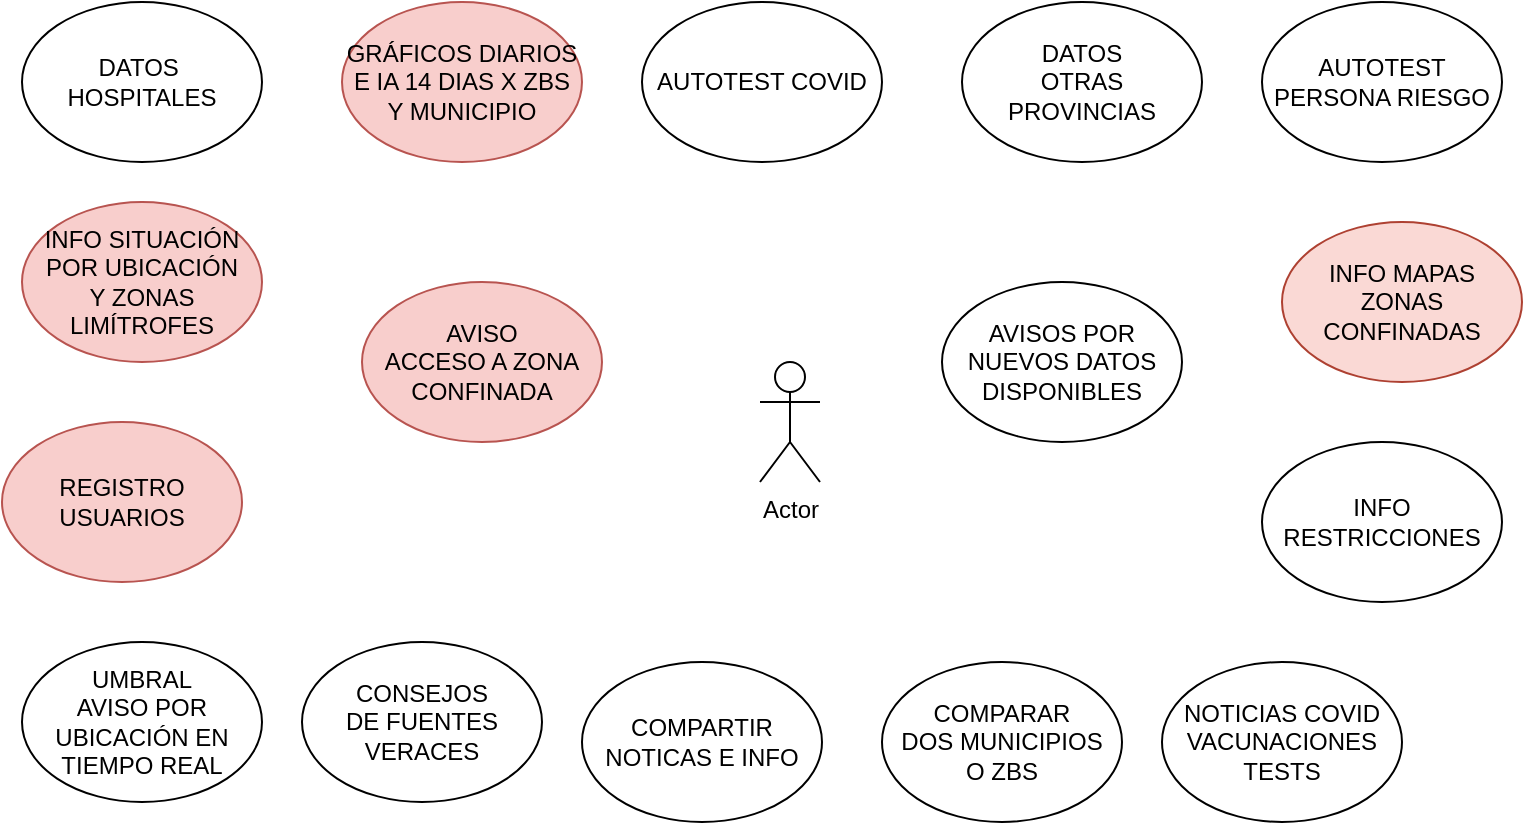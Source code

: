<mxfile version="14.0.1" type="github" pages="2">
  <diagram id="kGgm0rc9r7dIhpRuU6s-" name="Page-1">
    <mxGraphModel dx="890" dy="644" grid="1" gridSize="10" guides="1" tooltips="1" connect="1" arrows="1" fold="1" page="1" pageScale="1" pageWidth="1169" pageHeight="827" math="0" shadow="0">
      <root>
        <mxCell id="0" />
        <mxCell id="1" parent="0" />
        <mxCell id="JscMi7YcjsFtBkoVMXXN-1" value="GRÁFICOS DIARIOS&lt;br&gt;E IA 14 DIAS X ZBS&lt;br&gt;Y MUNICIPIO" style="ellipse;whiteSpace=wrap;html=1;fillColor=#f8cecc;strokeColor=#b85450;" parent="1" vertex="1">
          <mxGeometry x="240" y="130" width="120" height="80" as="geometry" />
        </mxCell>
        <mxCell id="JscMi7YcjsFtBkoVMXXN-2" value="Actor" style="shape=umlActor;verticalLabelPosition=bottom;verticalAlign=top;html=1;outlineConnect=0;" parent="1" vertex="1">
          <mxGeometry x="449" y="310" width="30" height="60" as="geometry" />
        </mxCell>
        <mxCell id="JscMi7YcjsFtBkoVMXXN-3" value="DATOS&amp;nbsp;&lt;br&gt;HOSPITALES" style="ellipse;whiteSpace=wrap;html=1;" parent="1" vertex="1">
          <mxGeometry x="80" y="130" width="120" height="80" as="geometry" />
        </mxCell>
        <mxCell id="JscMi7YcjsFtBkoVMXXN-4" value="DATOS&lt;br&gt;OTRAS&lt;br&gt;PROVINCIAS" style="ellipse;whiteSpace=wrap;html=1;" parent="1" vertex="1">
          <mxGeometry x="550" y="130" width="120" height="80" as="geometry" />
        </mxCell>
        <mxCell id="JscMi7YcjsFtBkoVMXXN-5" value="INFO SITUACIÓN&lt;br&gt;POR UBICACIÓN&lt;br&gt;Y ZONAS LIMÍTROFES" style="ellipse;whiteSpace=wrap;html=1;fillColor=#f8cecc;strokeColor=#b85450;" parent="1" vertex="1">
          <mxGeometry x="80" y="230" width="120" height="80" as="geometry" />
        </mxCell>
        <mxCell id="JscMi7YcjsFtBkoVMXXN-6" value="UMBRAL&lt;br&gt;AVISO POR UBICACIÓN EN TIEMPO REAL" style="ellipse;whiteSpace=wrap;html=1;" parent="1" vertex="1">
          <mxGeometry x="80" y="450" width="120" height="80" as="geometry" />
        </mxCell>
        <mxCell id="JscMi7YcjsFtBkoVMXXN-7" value="AVISO&lt;br&gt;ACCESO A ZONA&lt;br&gt;CONFINADA" style="ellipse;whiteSpace=wrap;html=1;fillColor=#f8cecc;strokeColor=#b85450;" parent="1" vertex="1">
          <mxGeometry x="250" y="270" width="120" height="80" as="geometry" />
        </mxCell>
        <mxCell id="JscMi7YcjsFtBkoVMXXN-8" value="NOTICIAS COVID&lt;br&gt;VACUNACIONES&lt;br&gt;TESTS" style="ellipse;whiteSpace=wrap;html=1;" parent="1" vertex="1">
          <mxGeometry x="650" y="460" width="120" height="80" as="geometry" />
        </mxCell>
        <mxCell id="JscMi7YcjsFtBkoVMXXN-9" value="INFO MAPAS&lt;br&gt;ZONAS CONFINADAS" style="ellipse;whiteSpace=wrap;html=1;fillColor=#fad9d5;strokeColor=#ae4132;" parent="1" vertex="1">
          <mxGeometry x="710" y="240" width="120" height="80" as="geometry" />
        </mxCell>
        <mxCell id="JscMi7YcjsFtBkoVMXXN-10" value="INFO RESTRICCIONES" style="ellipse;whiteSpace=wrap;html=1;" parent="1" vertex="1">
          <mxGeometry x="700" y="350" width="120" height="80" as="geometry" />
        </mxCell>
        <mxCell id="JscMi7YcjsFtBkoVMXXN-11" value="AVISOS POR NUEVOS DATOS&lt;br&gt;DISPONIBLES" style="ellipse;whiteSpace=wrap;html=1;" parent="1" vertex="1">
          <mxGeometry x="540" y="270" width="120" height="80" as="geometry" />
        </mxCell>
        <mxCell id="JscMi7YcjsFtBkoVMXXN-12" value="REGISTRO&lt;br&gt;USUARIOS" style="ellipse;whiteSpace=wrap;html=1;fillColor=#f8cecc;strokeColor=#b85450;" parent="1" vertex="1">
          <mxGeometry x="70" y="340" width="120" height="80" as="geometry" />
        </mxCell>
        <mxCell id="JscMi7YcjsFtBkoVMXXN-13" value="CONSEJOS&lt;br&gt;DE FUENTES&lt;br&gt;VERACES" style="ellipse;whiteSpace=wrap;html=1;" parent="1" vertex="1">
          <mxGeometry x="220" y="450" width="120" height="80" as="geometry" />
        </mxCell>
        <mxCell id="JscMi7YcjsFtBkoVMXXN-14" value="COMPARAR&lt;br&gt;DOS MUNICIPIOS&lt;br&gt;O ZBS" style="ellipse;whiteSpace=wrap;html=1;" parent="1" vertex="1">
          <mxGeometry x="510" y="460" width="120" height="80" as="geometry" />
        </mxCell>
        <mxCell id="JscMi7YcjsFtBkoVMXXN-15" value="AUTOTEST COVID" style="ellipse;whiteSpace=wrap;html=1;" parent="1" vertex="1">
          <mxGeometry x="390" y="130" width="120" height="80" as="geometry" />
        </mxCell>
        <mxCell id="JscMi7YcjsFtBkoVMXXN-16" value="AUTOTEST&lt;br&gt;PERSONA RIESGO" style="ellipse;whiteSpace=wrap;html=1;" parent="1" vertex="1">
          <mxGeometry x="700" y="130" width="120" height="80" as="geometry" />
        </mxCell>
        <mxCell id="JscMi7YcjsFtBkoVMXXN-17" value="COMPARTIR NOTICAS E INFO" style="ellipse;whiteSpace=wrap;html=1;" parent="1" vertex="1">
          <mxGeometry x="360" y="460" width="120" height="80" as="geometry" />
        </mxCell>
      </root>
    </mxGraphModel>
  </diagram>
  <diagram id="RPtE21PUC1exz2yxRRUC" name="Page-2">
    <mxGraphModel dx="1483" dy="1073" grid="1" gridSize="10" guides="1" tooltips="1" connect="1" arrows="1" fold="1" page="1" pageScale="1" pageWidth="3300" pageHeight="2339" math="0" shadow="0">
      <root>
        <mxCell id="OlMIbsiVW6oPBDrXH5Tw-0" />
        <mxCell id="OlMIbsiVW6oPBDrXH5Tw-1" parent="OlMIbsiVW6oPBDrXH5Tw-0" />
        <mxCell id="OlMIbsiVW6oPBDrXH5Tw-2" value="" style="verticalLabelPosition=bottom;html=1;verticalAlign=top;align=center;strokeColor=#314354;shape=mxgraph.azure.mobile;pointerEvents=1;fontColor=#ffffff;fillColor=#1A1A1A;" parent="OlMIbsiVW6oPBDrXH5Tw-1" vertex="1">
          <mxGeometry x="170" y="10" width="360" height="620" as="geometry" />
        </mxCell>
        <mxCell id="Dg3rrYM_9BdTxn16ebrU-0" value="REGISTRO DE USUARIO" style="rounded=1;whiteSpace=wrap;html=1;fillColor=#b1ddf0;strokeColor=#10739e;" parent="OlMIbsiVW6oPBDrXH5Tw-1" vertex="1">
          <mxGeometry x="270" y="200" width="180" height="280" as="geometry" />
        </mxCell>
        <mxCell id="Dg3rrYM_9BdTxn16ebrU-1" value="COVID MADRID" style="shape=process;whiteSpace=wrap;html=1;backgroundOutline=1;fillColor=#d5e8d4;gradientColor=#97d077;strokeColor=#82b366;" parent="OlMIbsiVW6oPBDrXH5Tw-1" vertex="1">
          <mxGeometry x="250" y="100" width="210" height="70" as="geometry" />
        </mxCell>
        <mxCell id="Dg3rrYM_9BdTxn16ebrU-2" value="" style="verticalLabelPosition=bottom;html=1;verticalAlign=top;align=center;strokeColor=#314354;shape=mxgraph.azure.mobile;pointerEvents=1;fontColor=#ffffff;fillColor=#1A1A1A;" parent="OlMIbsiVW6oPBDrXH5Tw-1" vertex="1">
          <mxGeometry x="560" y="10" width="360" height="620" as="geometry" />
        </mxCell>
        <mxCell id="A7gMZSgCBsvUfOYuVYUs-52" style="edgeStyle=orthogonalEdgeStyle;rounded=0;orthogonalLoop=1;jettySize=auto;html=1;strokeWidth=2;startArrow=classic;startFill=1;" edge="1" parent="OlMIbsiVW6oPBDrXH5Tw-1" source="vF9qlU6d9cuq_KfEYlHT-0" target="A7gMZSgCBsvUfOYuVYUs-6">
          <mxGeometry relative="1" as="geometry">
            <Array as="points">
              <mxPoint x="1090" y="185" />
              <mxPoint x="1090" y="330" />
            </Array>
          </mxGeometry>
        </mxCell>
        <mxCell id="vF9qlU6d9cuq_KfEYlHT-0" value="&amp;nbsp;&amp;nbsp;&amp;nbsp;&amp;nbsp;&amp;nbsp; Datos 14 dias municipio" style="rounded=1;whiteSpace=wrap;html=1;fillColor=#fff2cc;gradientColor=#ffd966;strokeColor=#d6b656;" parent="OlMIbsiVW6oPBDrXH5Tw-1" vertex="1">
          <mxGeometry x="620" y="160" width="240" height="50" as="geometry" />
        </mxCell>
        <mxCell id="A7gMZSgCBsvUfOYuVYUs-68" style="edgeStyle=orthogonalEdgeStyle;rounded=0;orthogonalLoop=1;jettySize=auto;html=1;entryX=0;entryY=0.5;entryDx=0;entryDy=0;entryPerimeter=0;startArrow=classic;startFill=1;strokeWidth=2;" edge="1" parent="OlMIbsiVW6oPBDrXH5Tw-1" source="vF9qlU6d9cuq_KfEYlHT-1" target="A7gMZSgCBsvUfOYuVYUs-60">
          <mxGeometry relative="1" as="geometry">
            <Array as="points">
              <mxPoint x="1060" y="255" />
              <mxPoint x="1060" y="685" />
            </Array>
          </mxGeometry>
        </mxCell>
        <mxCell id="vF9qlU6d9cuq_KfEYlHT-1" value="Datos 14 dias zbs" style="rounded=1;whiteSpace=wrap;html=1;fillColor=#fff2cc;gradientColor=#ffd966;strokeColor=#d6b656;" parent="OlMIbsiVW6oPBDrXH5Tw-1" vertex="1">
          <mxGeometry x="620" y="230" width="240" height="50" as="geometry" />
        </mxCell>
        <mxCell id="A7gMZSgCBsvUfOYuVYUs-69" style="edgeStyle=orthogonalEdgeStyle;rounded=0;orthogonalLoop=1;jettySize=auto;html=1;entryX=0;entryY=0.5;entryDx=0;entryDy=0;entryPerimeter=0;startArrow=classic;startFill=1;strokeWidth=2;" edge="1" parent="OlMIbsiVW6oPBDrXH5Tw-1" source="vF9qlU6d9cuq_KfEYlHT-2" target="A7gMZSgCBsvUfOYuVYUs-53">
          <mxGeometry relative="1" as="geometry" />
        </mxCell>
        <mxCell id="vF9qlU6d9cuq_KfEYlHT-2" value="&amp;nbsp;&amp;nbsp;&amp;nbsp;&amp;nbsp;&amp;nbsp;&amp;nbsp;&amp;nbsp; Datos 14 dias en tu ubicacion" style="rounded=1;whiteSpace=wrap;html=1;fillColor=#fff2cc;gradientColor=#ffd966;strokeColor=#d6b656;" parent="OlMIbsiVW6oPBDrXH5Tw-1" vertex="1">
          <mxGeometry x="620" y="300" width="240" height="50" as="geometry" />
        </mxCell>
        <mxCell id="vF9qlU6d9cuq_KfEYlHT-3" value="" style="dashed=0;aspect=fixed;verticalLabelPosition=bottom;verticalAlign=top;align=center;shape=mxgraph.gmdl.gps;shadow=0;strokeWidth=2;fillColor=#1A1A1A;strokeColor=#1A1A1A;" parent="OlMIbsiVW6oPBDrXH5Tw-1" vertex="1">
          <mxGeometry x="624" y="307.5" width="35" height="35" as="geometry" />
        </mxCell>
        <mxCell id="vF9qlU6d9cuq_KfEYlHT-4" value="" style="shape=image;html=1;verticalAlign=top;verticalLabelPosition=bottom;labelBackgroundColor=#ffffff;imageAspect=0;aspect=fixed;image=https://cdn2.iconfinder.com/data/icons/essential-web-4/50/city-building-urban-office-business-128.png;fillColor=#1A1A1A;" parent="OlMIbsiVW6oPBDrXH5Tw-1" vertex="1">
          <mxGeometry x="626" y="165" width="40" height="40" as="geometry" />
        </mxCell>
        <mxCell id="vF9qlU6d9cuq_KfEYlHT-5" value="" style="shape=image;html=1;verticalAlign=top;verticalLabelPosition=bottom;labelBackgroundColor=#ffffff;imageAspect=0;aspect=fixed;image=https://cdn4.iconfinder.com/data/icons/top-search-7/128/_building_company_city_house_officel_apartment_architecture-128.png;fillColor=#1A1A1A;" parent="OlMIbsiVW6oPBDrXH5Tw-1" vertex="1">
          <mxGeometry x="624" y="235" width="40" height="40" as="geometry" />
        </mxCell>
        <mxCell id="WMNX2dSmcCLl2vi14n8p-0" value="&amp;nbsp;&amp;nbsp;&amp;nbsp;&amp;nbsp;&amp;nbsp; Informacion zonas limitrofes" style="rounded=1;whiteSpace=wrap;html=1;fillColor=#fff2cc;gradientColor=#ffd966;strokeColor=#d6b656;" parent="OlMIbsiVW6oPBDrXH5Tw-1" vertex="1">
          <mxGeometry x="620" y="375" width="240" height="50" as="geometry" />
        </mxCell>
        <mxCell id="PlJTemI5i-ZxrVOnQvcI-0" value="" style="shape=image;html=1;verticalAlign=top;verticalLabelPosition=bottom;labelBackgroundColor=#ffffff;imageAspect=0;aspect=fixed;image=https://cdn3.iconfinder.com/data/icons/UltimateGnome/128x128/actions/filefind.png;fillColor=#1A1A1A;" parent="OlMIbsiVW6oPBDrXH5Tw-1" vertex="1">
          <mxGeometry x="623" y="380" width="40" height="40" as="geometry" />
        </mxCell>
        <mxCell id="PlJTemI5i-ZxrVOnQvcI-1" value="" style="aspect=fixed;html=1;points=[];align=center;image;fontSize=12;image=img/lib/azure2/azure_stack/User_Subscriptions.svg;fillColor=#1A1A1A;" parent="OlMIbsiVW6oPBDrXH5Tw-1" vertex="1">
          <mxGeometry x="321" y="380" width="68" height="66" as="geometry" />
        </mxCell>
        <mxCell id="A7gMZSgCBsvUfOYuVYUs-0" value="&amp;nbsp; &amp;nbsp; &amp;nbsp; &amp;nbsp; &amp;nbsp;&amp;nbsp; Mapa zonas Madrid" style="rounded=1;whiteSpace=wrap;html=1;fillColor=#fff2cc;gradientColor=#ffd966;strokeColor=#d6b656;" vertex="1" parent="OlMIbsiVW6oPBDrXH5Tw-1">
          <mxGeometry x="620" y="448" width="240" height="50" as="geometry" />
        </mxCell>
        <mxCell id="A7gMZSgCBsvUfOYuVYUs-1" value="Map" style="html=1;strokeColor=none;labelPosition=center;verticalLabelPosition=middle;verticalAlign=top;align=center;fontSize=12;outlineConnect=0;spacingTop=-6;fontColor=#FFFFFF;shape=mxgraph.sitemap.map;fillColor=#1A1A1A;" vertex="1" parent="OlMIbsiVW6oPBDrXH5Tw-1">
          <mxGeometry x="624" y="453" width="68.57" height="40" as="geometry" />
        </mxCell>
        <mxCell id="A7gMZSgCBsvUfOYuVYUs-2" value="Salir" style="rounded=1;whiteSpace=wrap;html=1;strokeColor=#6F0000;fillColor=#a20025;fontColor=#ffffff;" vertex="1" parent="OlMIbsiVW6oPBDrXH5Tw-1">
          <mxGeometry x="620" y="87" width="70" height="36" as="geometry" />
        </mxCell>
        <mxCell id="A7gMZSgCBsvUfOYuVYUs-3" value="Ajustes" style="rounded=1;whiteSpace=wrap;html=1;strokeColor=#001DBC;fillColor=#0050ef;fontColor=#ffffff;" vertex="1" parent="OlMIbsiVW6oPBDrXH5Tw-1">
          <mxGeometry x="710" y="87" width="110" height="36" as="geometry" />
        </mxCell>
        <mxCell id="A7gMZSgCBsvUfOYuVYUs-5" value="" style="html=1;verticalLabelPosition=bottom;align=center;labelBackgroundColor=#ffffff;verticalAlign=top;strokeWidth=2;strokeColor=#0080F0;shadow=0;dashed=0;shape=mxgraph.ios7.icons.user;fillColor=#1A1A1A;" vertex="1" parent="OlMIbsiVW6oPBDrXH5Tw-1">
          <mxGeometry x="830" y="90" width="30" height="30" as="geometry" />
        </mxCell>
        <mxCell id="A7gMZSgCBsvUfOYuVYUs-6" value="" style="verticalLabelPosition=bottom;html=1;verticalAlign=top;align=center;strokeColor=#314354;shape=mxgraph.azure.mobile;pointerEvents=1;fontColor=#ffffff;fillColor=#1A1A1A;" vertex="1" parent="OlMIbsiVW6oPBDrXH5Tw-1">
          <mxGeometry x="1160" y="20" width="360" height="620" as="geometry" />
        </mxCell>
        <mxCell id="A7gMZSgCBsvUfOYuVYUs-9" value="Volver" style="rounded=1;whiteSpace=wrap;html=1;strokeColor=#6F0000;fillColor=#a20025;fontColor=#ffffff;" vertex="1" parent="OlMIbsiVW6oPBDrXH5Tw-1">
          <mxGeometry x="1220" y="100" width="70" height="36" as="geometry" />
        </mxCell>
        <mxCell id="A7gMZSgCBsvUfOYuVYUs-10" value="Ajustes" style="rounded=1;whiteSpace=wrap;html=1;strokeColor=#001DBC;fillColor=#0050ef;fontColor=#ffffff;" vertex="1" parent="OlMIbsiVW6oPBDrXH5Tw-1">
          <mxGeometry x="1310" y="100" width="110" height="36" as="geometry" />
        </mxCell>
        <mxCell id="A7gMZSgCBsvUfOYuVYUs-11" value="" style="html=1;verticalLabelPosition=bottom;align=center;labelBackgroundColor=#ffffff;verticalAlign=top;strokeWidth=2;strokeColor=#0080F0;shadow=0;dashed=0;shape=mxgraph.ios7.icons.user;fillColor=#1A1A1A;" vertex="1" parent="OlMIbsiVW6oPBDrXH5Tw-1">
          <mxGeometry x="1430" y="103" width="30" height="30" as="geometry" />
        </mxCell>
        <mxCell id="A7gMZSgCBsvUfOYuVYUs-50" value="" style="html=1;aspect=fixed;strokeColor=none;shadow=0;align=center;verticalAlign=top;fillColor=#3B8DF1;shape=mxgraph.gcp2.view_list" vertex="1" parent="OlMIbsiVW6oPBDrXH5Tw-1">
          <mxGeometry x="1220" y="210" width="230.85" height="285" as="geometry" />
        </mxCell>
        <mxCell id="A7gMZSgCBsvUfOYuVYUs-51" value="&lt;font style=&quot;font-size: 17px&quot;&gt;&lt;b&gt;Datos por municipio&lt;/b&gt;&lt;/font&gt;" style="text;html=1;strokeColor=none;fillColor=none;align=center;verticalAlign=middle;whiteSpace=wrap;rounded=0;" vertex="1" parent="OlMIbsiVW6oPBDrXH5Tw-1">
          <mxGeometry x="1240" y="160" width="180" height="30" as="geometry" />
        </mxCell>
        <mxCell id="A7gMZSgCBsvUfOYuVYUs-53" value="" style="verticalLabelPosition=bottom;html=1;verticalAlign=top;align=center;strokeColor=#314354;shape=mxgraph.azure.mobile;pointerEvents=1;fontColor=#ffffff;fillColor=#1A1A1A;" vertex="1" parent="OlMIbsiVW6oPBDrXH5Tw-1">
          <mxGeometry x="1160" y="730" width="360" height="620" as="geometry" />
        </mxCell>
        <mxCell id="A7gMZSgCBsvUfOYuVYUs-54" value="Volver" style="rounded=1;whiteSpace=wrap;html=1;strokeColor=#6F0000;fillColor=#a20025;fontColor=#ffffff;" vertex="1" parent="OlMIbsiVW6oPBDrXH5Tw-1">
          <mxGeometry x="1220" y="810" width="70" height="36" as="geometry" />
        </mxCell>
        <mxCell id="A7gMZSgCBsvUfOYuVYUs-55" value="Ajustes" style="rounded=1;whiteSpace=wrap;html=1;strokeColor=#001DBC;fillColor=#0050ef;fontColor=#ffffff;" vertex="1" parent="OlMIbsiVW6oPBDrXH5Tw-1">
          <mxGeometry x="1310" y="810" width="110" height="36" as="geometry" />
        </mxCell>
        <mxCell id="A7gMZSgCBsvUfOYuVYUs-56" value="" style="html=1;verticalLabelPosition=bottom;align=center;labelBackgroundColor=#ffffff;verticalAlign=top;strokeWidth=2;strokeColor=#0080F0;shadow=0;dashed=0;shape=mxgraph.ios7.icons.user;fillColor=#1A1A1A;" vertex="1" parent="OlMIbsiVW6oPBDrXH5Tw-1">
          <mxGeometry x="1430" y="813" width="30" height="30" as="geometry" />
        </mxCell>
        <mxCell id="A7gMZSgCBsvUfOYuVYUs-57" value="" style="html=1;aspect=fixed;strokeColor=none;shadow=0;align=center;verticalAlign=top;fillColor=#3B8DF1;shape=mxgraph.gcp2.view_list" vertex="1" parent="OlMIbsiVW6oPBDrXH5Tw-1">
          <mxGeometry x="1220" y="920" width="230.85" height="285" as="geometry" />
        </mxCell>
        <mxCell id="A7gMZSgCBsvUfOYuVYUs-58" value="&lt;font style=&quot;font-size: 17px&quot;&gt;&lt;b&gt;Datos por ubicacion actual&lt;br&gt;&lt;/b&gt;&lt;/font&gt;" style="text;html=1;strokeColor=none;fillColor=none;align=center;verticalAlign=middle;whiteSpace=wrap;rounded=0;" vertex="1" parent="OlMIbsiVW6oPBDrXH5Tw-1">
          <mxGeometry x="1240" y="870" width="180" height="30" as="geometry" />
        </mxCell>
        <mxCell id="A7gMZSgCBsvUfOYuVYUs-60" value="" style="verticalLabelPosition=bottom;html=1;verticalAlign=top;align=center;strokeColor=#314354;shape=mxgraph.azure.mobile;pointerEvents=1;fontColor=#ffffff;fillColor=#1A1A1A;" vertex="1" parent="OlMIbsiVW6oPBDrXH5Tw-1">
          <mxGeometry x="1630" y="375" width="360" height="620" as="geometry" />
        </mxCell>
        <mxCell id="A7gMZSgCBsvUfOYuVYUs-61" value="Volver" style="rounded=1;whiteSpace=wrap;html=1;strokeColor=#6F0000;fillColor=#a20025;fontColor=#ffffff;" vertex="1" parent="OlMIbsiVW6oPBDrXH5Tw-1">
          <mxGeometry x="1690" y="455" width="70" height="36" as="geometry" />
        </mxCell>
        <mxCell id="A7gMZSgCBsvUfOYuVYUs-62" value="Ajustes" style="rounded=1;whiteSpace=wrap;html=1;strokeColor=#001DBC;fillColor=#0050ef;fontColor=#ffffff;" vertex="1" parent="OlMIbsiVW6oPBDrXH5Tw-1">
          <mxGeometry x="1780" y="455" width="110" height="36" as="geometry" />
        </mxCell>
        <mxCell id="A7gMZSgCBsvUfOYuVYUs-63" value="" style="html=1;verticalLabelPosition=bottom;align=center;labelBackgroundColor=#ffffff;verticalAlign=top;strokeWidth=2;strokeColor=#0080F0;shadow=0;dashed=0;shape=mxgraph.ios7.icons.user;fillColor=#1A1A1A;" vertex="1" parent="OlMIbsiVW6oPBDrXH5Tw-1">
          <mxGeometry x="1900" y="458" width="30" height="30" as="geometry" />
        </mxCell>
        <mxCell id="A7gMZSgCBsvUfOYuVYUs-64" value="" style="html=1;aspect=fixed;strokeColor=none;shadow=0;align=center;verticalAlign=top;fillColor=#3B8DF1;shape=mxgraph.gcp2.view_list" vertex="1" parent="OlMIbsiVW6oPBDrXH5Tw-1">
          <mxGeometry x="1690" y="565" width="230.85" height="285" as="geometry" />
        </mxCell>
        <mxCell id="A7gMZSgCBsvUfOYuVYUs-65" value="&lt;font style=&quot;font-size: 17px&quot;&gt;&lt;b&gt;Datos por zbs&lt;br&gt;&lt;/b&gt;&lt;/font&gt;" style="text;html=1;strokeColor=none;fillColor=none;align=center;verticalAlign=middle;whiteSpace=wrap;rounded=0;" vertex="1" parent="OlMIbsiVW6oPBDrXH5Tw-1">
          <mxGeometry x="1710" y="515" width="180" height="30" as="geometry" />
        </mxCell>
        <mxCell id="A7gMZSgCBsvUfOYuVYUs-70" value="" style="verticalLabelPosition=bottom;html=1;verticalAlign=top;align=center;strokeColor=#314354;shape=mxgraph.azure.mobile;pointerEvents=1;fontColor=#ffffff;fillColor=#1A1A1A;" vertex="1" parent="OlMIbsiVW6oPBDrXH5Tw-1">
          <mxGeometry x="600" y="720" width="360" height="620" as="geometry" />
        </mxCell>
        <mxCell id="A7gMZSgCBsvUfOYuVYUs-71" value="Volver" style="rounded=1;whiteSpace=wrap;html=1;strokeColor=#6F0000;fillColor=#a20025;fontColor=#ffffff;" vertex="1" parent="OlMIbsiVW6oPBDrXH5Tw-1">
          <mxGeometry x="660" y="800" width="70" height="36" as="geometry" />
        </mxCell>
        <mxCell id="A7gMZSgCBsvUfOYuVYUs-72" value="Ajustes" style="rounded=1;whiteSpace=wrap;html=1;strokeColor=#001DBC;fillColor=#0050ef;fontColor=#ffffff;" vertex="1" parent="OlMIbsiVW6oPBDrXH5Tw-1">
          <mxGeometry x="750" y="800" width="110" height="36" as="geometry" />
        </mxCell>
        <mxCell id="A7gMZSgCBsvUfOYuVYUs-73" value="" style="html=1;verticalLabelPosition=bottom;align=center;labelBackgroundColor=#ffffff;verticalAlign=top;strokeWidth=2;strokeColor=#0080F0;shadow=0;dashed=0;shape=mxgraph.ios7.icons.user;fillColor=#1A1A1A;" vertex="1" parent="OlMIbsiVW6oPBDrXH5Tw-1">
          <mxGeometry x="870" y="803" width="30" height="30" as="geometry" />
        </mxCell>
        <mxCell id="A7gMZSgCBsvUfOYuVYUs-76" value="&lt;font style=&quot;font-size: 17px&quot;&gt;&lt;b&gt;Informacion zonas limitrofes&lt;/b&gt;&lt;/font&gt;" style="text;html=1;strokeColor=none;fillColor=none;align=center;verticalAlign=middle;whiteSpace=wrap;rounded=0;" vertex="1" parent="OlMIbsiVW6oPBDrXH5Tw-1">
          <mxGeometry x="680" y="860" width="180" height="30" as="geometry" />
        </mxCell>
        <mxCell id="A7gMZSgCBsvUfOYuVYUs-77" value="" style="verticalLabelPosition=bottom;html=1;verticalAlign=top;align=center;strokeColor=#314354;shape=mxgraph.azure.mobile;pointerEvents=1;fontColor=#ffffff;fillColor=#1A1A1A;" vertex="1" parent="OlMIbsiVW6oPBDrXH5Tw-1">
          <mxGeometry x="130" y="720" width="360" height="620" as="geometry" />
        </mxCell>
        <mxCell id="A7gMZSgCBsvUfOYuVYUs-78" value="Volver" style="rounded=1;whiteSpace=wrap;html=1;strokeColor=#6F0000;fillColor=#a20025;fontColor=#ffffff;" vertex="1" parent="OlMIbsiVW6oPBDrXH5Tw-1">
          <mxGeometry x="190" y="800" width="70" height="36" as="geometry" />
        </mxCell>
        <mxCell id="A7gMZSgCBsvUfOYuVYUs-79" value="Ajustes" style="rounded=1;whiteSpace=wrap;html=1;strokeColor=#001DBC;fillColor=#0050ef;fontColor=#ffffff;" vertex="1" parent="OlMIbsiVW6oPBDrXH5Tw-1">
          <mxGeometry x="280" y="800" width="110" height="36" as="geometry" />
        </mxCell>
        <mxCell id="A7gMZSgCBsvUfOYuVYUs-80" value="" style="html=1;verticalLabelPosition=bottom;align=center;labelBackgroundColor=#ffffff;verticalAlign=top;strokeWidth=2;strokeColor=#0080F0;shadow=0;dashed=0;shape=mxgraph.ios7.icons.user;fillColor=#1A1A1A;" vertex="1" parent="OlMIbsiVW6oPBDrXH5Tw-1">
          <mxGeometry x="400" y="803" width="30" height="30" as="geometry" />
        </mxCell>
        <mxCell id="A7gMZSgCBsvUfOYuVYUs-83" value="&lt;b&gt;&lt;font style=&quot;font-size: 17px&quot;&gt;Mapa zonas Madrid&lt;/font&gt;&lt;/b&gt;" style="text;html=1;strokeColor=none;fillColor=none;align=center;verticalAlign=middle;whiteSpace=wrap;rounded=0;" vertex="1" parent="OlMIbsiVW6oPBDrXH5Tw-1">
          <mxGeometry x="210" y="860" width="180" height="30" as="geometry" />
        </mxCell>
      </root>
    </mxGraphModel>
  </diagram>
</mxfile>
